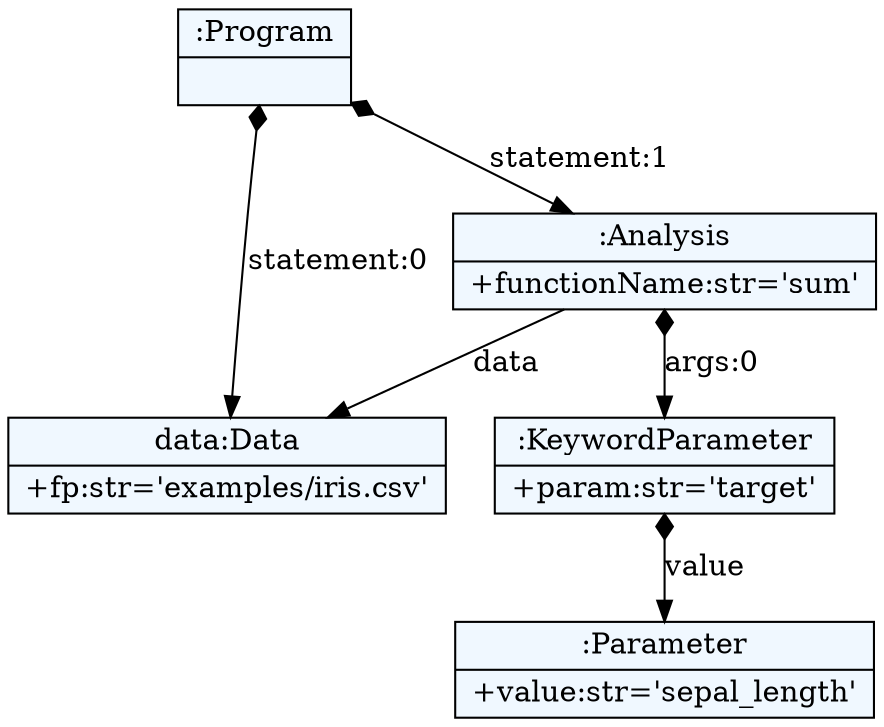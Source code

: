 
    digraph textX {
    fontname = "Bitstream Vera Sans"
    fontsize = 8
    node[
        shape=record,
        style=filled,
        fillcolor=aliceblue
    ]
    nodesep = 0.3
    edge[dir=black,arrowtail=empty]


4498078416 -> 4498032080 [label="statement:0" arrowtail=diamond dir=both]
4498032080[label="{data:Data|+fp:str='examples/iris.csv'\l}"]
4498078416 -> 4498030672 [label="statement:1" arrowtail=diamond dir=both]
4498030672 -> 4498032080 [label="data" ]
4498030672 -> 4498034320 [label="args:0" arrowtail=diamond dir=both]
4498034320 -> 4498031760 [label="value" arrowtail=diamond dir=both]
4498031760[label="{:Parameter|+value:str='sepal_length'\l}"]
4498034320[label="{:KeywordParameter|+param:str='target'\l}"]
4498030672[label="{:Analysis|+functionName:str='sum'\l}"]
4498078416[label="{:Program|}"]

}
